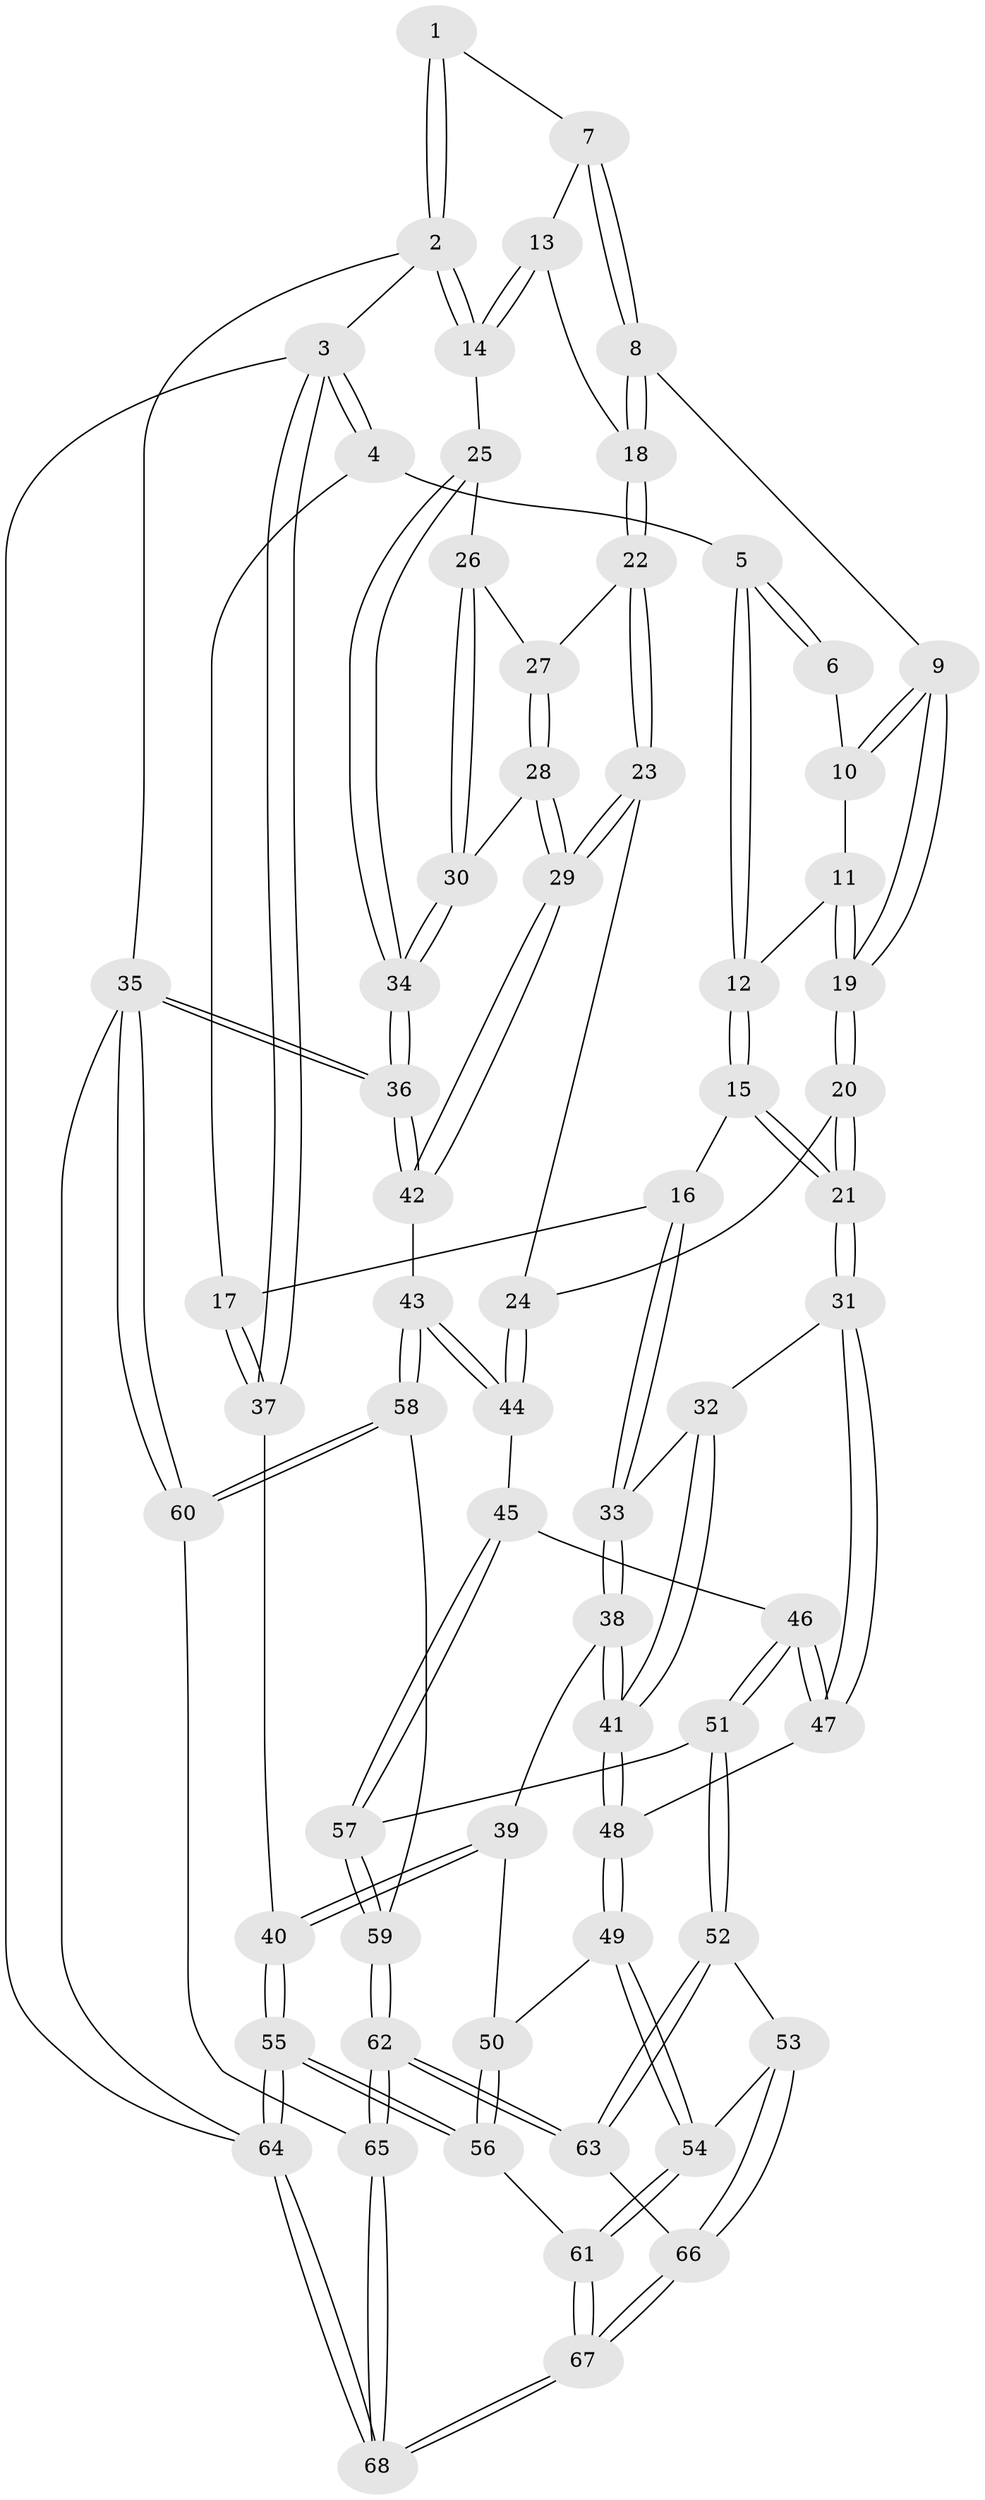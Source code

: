 // Generated by graph-tools (version 1.1) at 2025/01/03/09/25 05:01:31]
// undirected, 68 vertices, 167 edges
graph export_dot {
graph [start="1"]
  node [color=gray90,style=filled];
  1 [pos="+0.6936257950828143+0"];
  2 [pos="+1+0"];
  3 [pos="+0+0"];
  4 [pos="+0.25942662366478+0"];
  5 [pos="+0.3130187984185688+0"];
  6 [pos="+0.47766052250832364+0"];
  7 [pos="+0.7847517720663598+0.04959212252453443"];
  8 [pos="+0.6544538338148587+0.21763529082619426"];
  9 [pos="+0.6378495668362243+0.21791458609262032"];
  10 [pos="+0.5435880483264026+0.016680942764917422"];
  11 [pos="+0.481456967782881+0.23400181525158503"];
  12 [pos="+0.3088723315968+0"];
  13 [pos="+0.9008943910691931+0.1347204579848764"];
  14 [pos="+1+0.03139087660406443"];
  15 [pos="+0.21690590471910673+0.30384067195497616"];
  16 [pos="+0.154575867381311+0.33363967276842105"];
  17 [pos="+0+0.3284109718380949"];
  18 [pos="+0.8158039886094509+0.31193434961126343"];
  19 [pos="+0.5139177192365865+0.31993043336078314"];
  20 [pos="+0.46649854772941135+0.40343977900198535"];
  21 [pos="+0.46481150647773484+0.40410349192292017"];
  22 [pos="+0.8165832836497973+0.3140848765170919"];
  23 [pos="+0.7391033587652598+0.40655499283153734"];
  24 [pos="+0.6285549431410761+0.47782588194174525"];
  25 [pos="+1+0.28048515380865585"];
  26 [pos="+0.8829137722612308+0.3427421322117578"];
  27 [pos="+0.8442247741794903+0.3330222429423212"];
  28 [pos="+0.8580872702846934+0.5618515701926959"];
  29 [pos="+0.8479133799502748+0.5701467942267776"];
  30 [pos="+0.9952528581595101+0.5244953819872987"];
  31 [pos="+0.450365834295202+0.4525469617108704"];
  32 [pos="+0.28367687922852103+0.5236468390168866"];
  33 [pos="+0.17167289627312643+0.45658532264591056"];
  34 [pos="+1+0.5469751700063336"];
  35 [pos="+1+1"];
  36 [pos="+1+1"];
  37 [pos="+0+0.33247137425271683"];
  38 [pos="+0.17627405055112508+0.5235885443882272"];
  39 [pos="+0.13549778444157443+0.5662813465594919"];
  40 [pos="+0+0.6279559400136487"];
  41 [pos="+0.24251359448354787+0.5989875781335064"];
  42 [pos="+0.7702405041031433+0.6684340947720618"];
  43 [pos="+0.7396207300604566+0.6661275849578016"];
  44 [pos="+0.7220386074619302+0.6544734110073778"];
  45 [pos="+0.6878458481934444+0.6594819130676884"];
  46 [pos="+0.4606509362405906+0.6512361586498743"];
  47 [pos="+0.42178737795530774+0.5832662778826383"];
  48 [pos="+0.2725632376146313+0.6447083391891992"];
  49 [pos="+0.23479187692996623+0.7239625320464086"];
  50 [pos="+0.1271922824096707+0.6866770518106978"];
  51 [pos="+0.458332987239884+0.7607279487493339"];
  52 [pos="+0.40342105860169+0.8104194988183029"];
  53 [pos="+0.3167869693600335+0.8154804818381992"];
  54 [pos="+0.245524211179947+0.7718786604340915"];
  55 [pos="+0+0.7164901083860963"];
  56 [pos="+0+0.717828073225288"];
  57 [pos="+0.5050235013786278+0.7791579517687205"];
  58 [pos="+0.6940822945724949+0.7442418320168958"];
  59 [pos="+0.5774248391695578+0.8385569388143125"];
  60 [pos="+0.7103948372980426+1"];
  61 [pos="+0.17224921294245732+0.8403609531720954"];
  62 [pos="+0.6078932187413802+1"];
  63 [pos="+0.4931515476081902+1"];
  64 [pos="+0+1"];
  65 [pos="+0.6148755423121659+1"];
  66 [pos="+0.3062268884372496+0.9302277750949867"];
  67 [pos="+0.09555324195290689+1"];
  68 [pos="+0+1"];
  1 -- 2;
  1 -- 2;
  1 -- 7;
  2 -- 3;
  2 -- 14;
  2 -- 14;
  2 -- 35;
  3 -- 4;
  3 -- 4;
  3 -- 37;
  3 -- 37;
  3 -- 64;
  4 -- 5;
  4 -- 17;
  5 -- 6;
  5 -- 6;
  5 -- 12;
  5 -- 12;
  6 -- 10;
  7 -- 8;
  7 -- 8;
  7 -- 13;
  8 -- 9;
  8 -- 18;
  8 -- 18;
  9 -- 10;
  9 -- 10;
  9 -- 19;
  9 -- 19;
  10 -- 11;
  11 -- 12;
  11 -- 19;
  11 -- 19;
  12 -- 15;
  12 -- 15;
  13 -- 14;
  13 -- 14;
  13 -- 18;
  14 -- 25;
  15 -- 16;
  15 -- 21;
  15 -- 21;
  16 -- 17;
  16 -- 33;
  16 -- 33;
  17 -- 37;
  17 -- 37;
  18 -- 22;
  18 -- 22;
  19 -- 20;
  19 -- 20;
  20 -- 21;
  20 -- 21;
  20 -- 24;
  21 -- 31;
  21 -- 31;
  22 -- 23;
  22 -- 23;
  22 -- 27;
  23 -- 24;
  23 -- 29;
  23 -- 29;
  24 -- 44;
  24 -- 44;
  25 -- 26;
  25 -- 34;
  25 -- 34;
  26 -- 27;
  26 -- 30;
  26 -- 30;
  27 -- 28;
  27 -- 28;
  28 -- 29;
  28 -- 29;
  28 -- 30;
  29 -- 42;
  29 -- 42;
  30 -- 34;
  30 -- 34;
  31 -- 32;
  31 -- 47;
  31 -- 47;
  32 -- 33;
  32 -- 41;
  32 -- 41;
  33 -- 38;
  33 -- 38;
  34 -- 36;
  34 -- 36;
  35 -- 36;
  35 -- 36;
  35 -- 60;
  35 -- 60;
  35 -- 64;
  36 -- 42;
  36 -- 42;
  37 -- 40;
  38 -- 39;
  38 -- 41;
  38 -- 41;
  39 -- 40;
  39 -- 40;
  39 -- 50;
  40 -- 55;
  40 -- 55;
  41 -- 48;
  41 -- 48;
  42 -- 43;
  43 -- 44;
  43 -- 44;
  43 -- 58;
  43 -- 58;
  44 -- 45;
  45 -- 46;
  45 -- 57;
  45 -- 57;
  46 -- 47;
  46 -- 47;
  46 -- 51;
  46 -- 51;
  47 -- 48;
  48 -- 49;
  48 -- 49;
  49 -- 50;
  49 -- 54;
  49 -- 54;
  50 -- 56;
  50 -- 56;
  51 -- 52;
  51 -- 52;
  51 -- 57;
  52 -- 53;
  52 -- 63;
  52 -- 63;
  53 -- 54;
  53 -- 66;
  53 -- 66;
  54 -- 61;
  54 -- 61;
  55 -- 56;
  55 -- 56;
  55 -- 64;
  55 -- 64;
  56 -- 61;
  57 -- 59;
  57 -- 59;
  58 -- 59;
  58 -- 60;
  58 -- 60;
  59 -- 62;
  59 -- 62;
  60 -- 65;
  61 -- 67;
  61 -- 67;
  62 -- 63;
  62 -- 63;
  62 -- 65;
  62 -- 65;
  63 -- 66;
  64 -- 68;
  64 -- 68;
  65 -- 68;
  65 -- 68;
  66 -- 67;
  66 -- 67;
  67 -- 68;
  67 -- 68;
}
